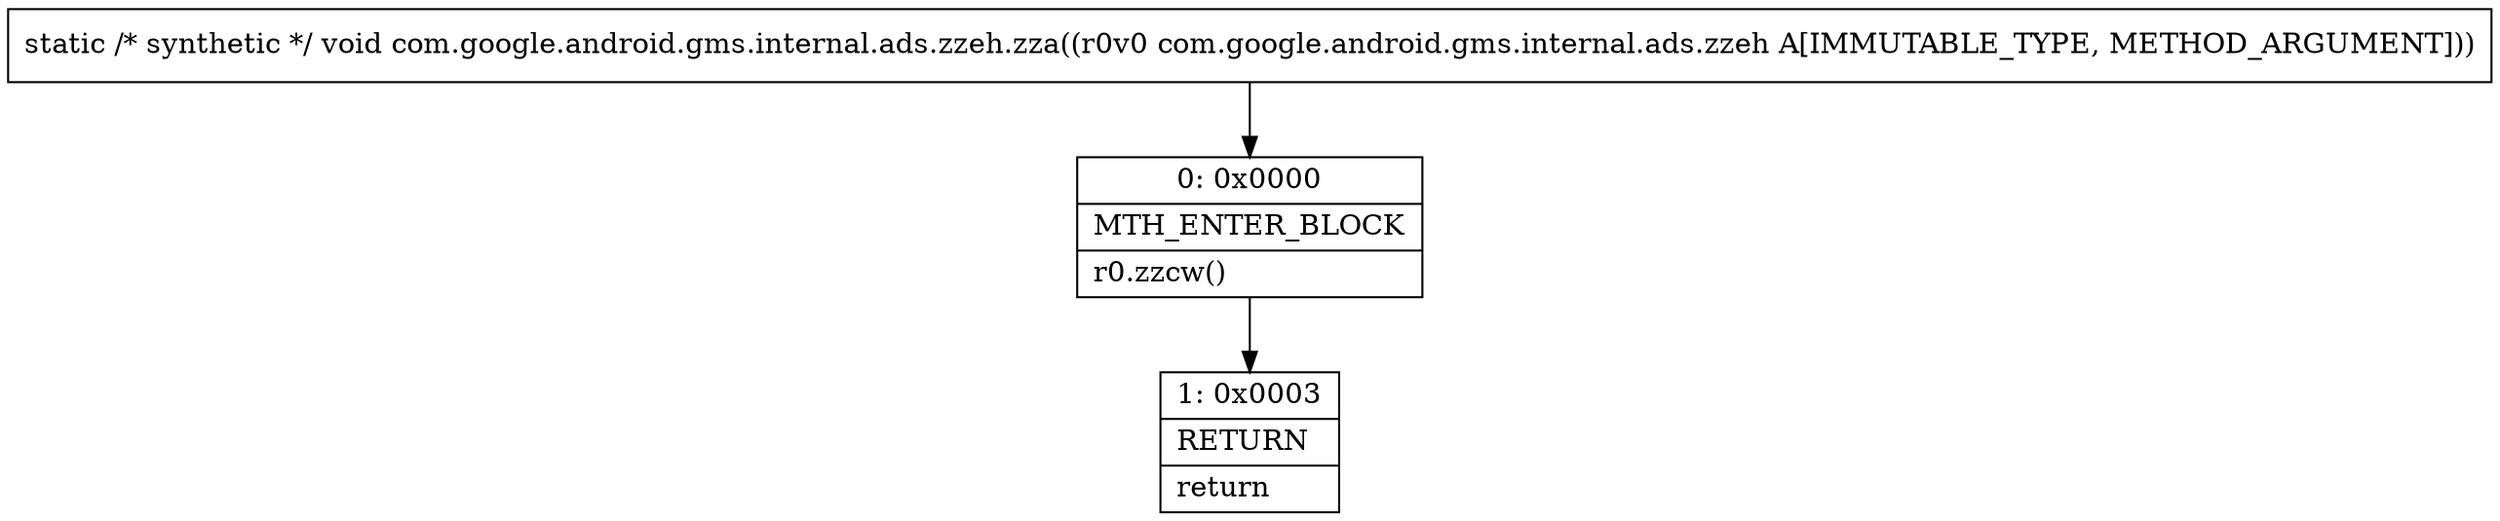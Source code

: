 digraph "CFG forcom.google.android.gms.internal.ads.zzeh.zza(Lcom\/google\/android\/gms\/internal\/ads\/zzeh;)V" {
Node_0 [shape=record,label="{0\:\ 0x0000|MTH_ENTER_BLOCK\l|r0.zzcw()\l}"];
Node_1 [shape=record,label="{1\:\ 0x0003|RETURN\l|return\l}"];
MethodNode[shape=record,label="{static \/* synthetic *\/ void com.google.android.gms.internal.ads.zzeh.zza((r0v0 com.google.android.gms.internal.ads.zzeh A[IMMUTABLE_TYPE, METHOD_ARGUMENT])) }"];
MethodNode -> Node_0;
Node_0 -> Node_1;
}

